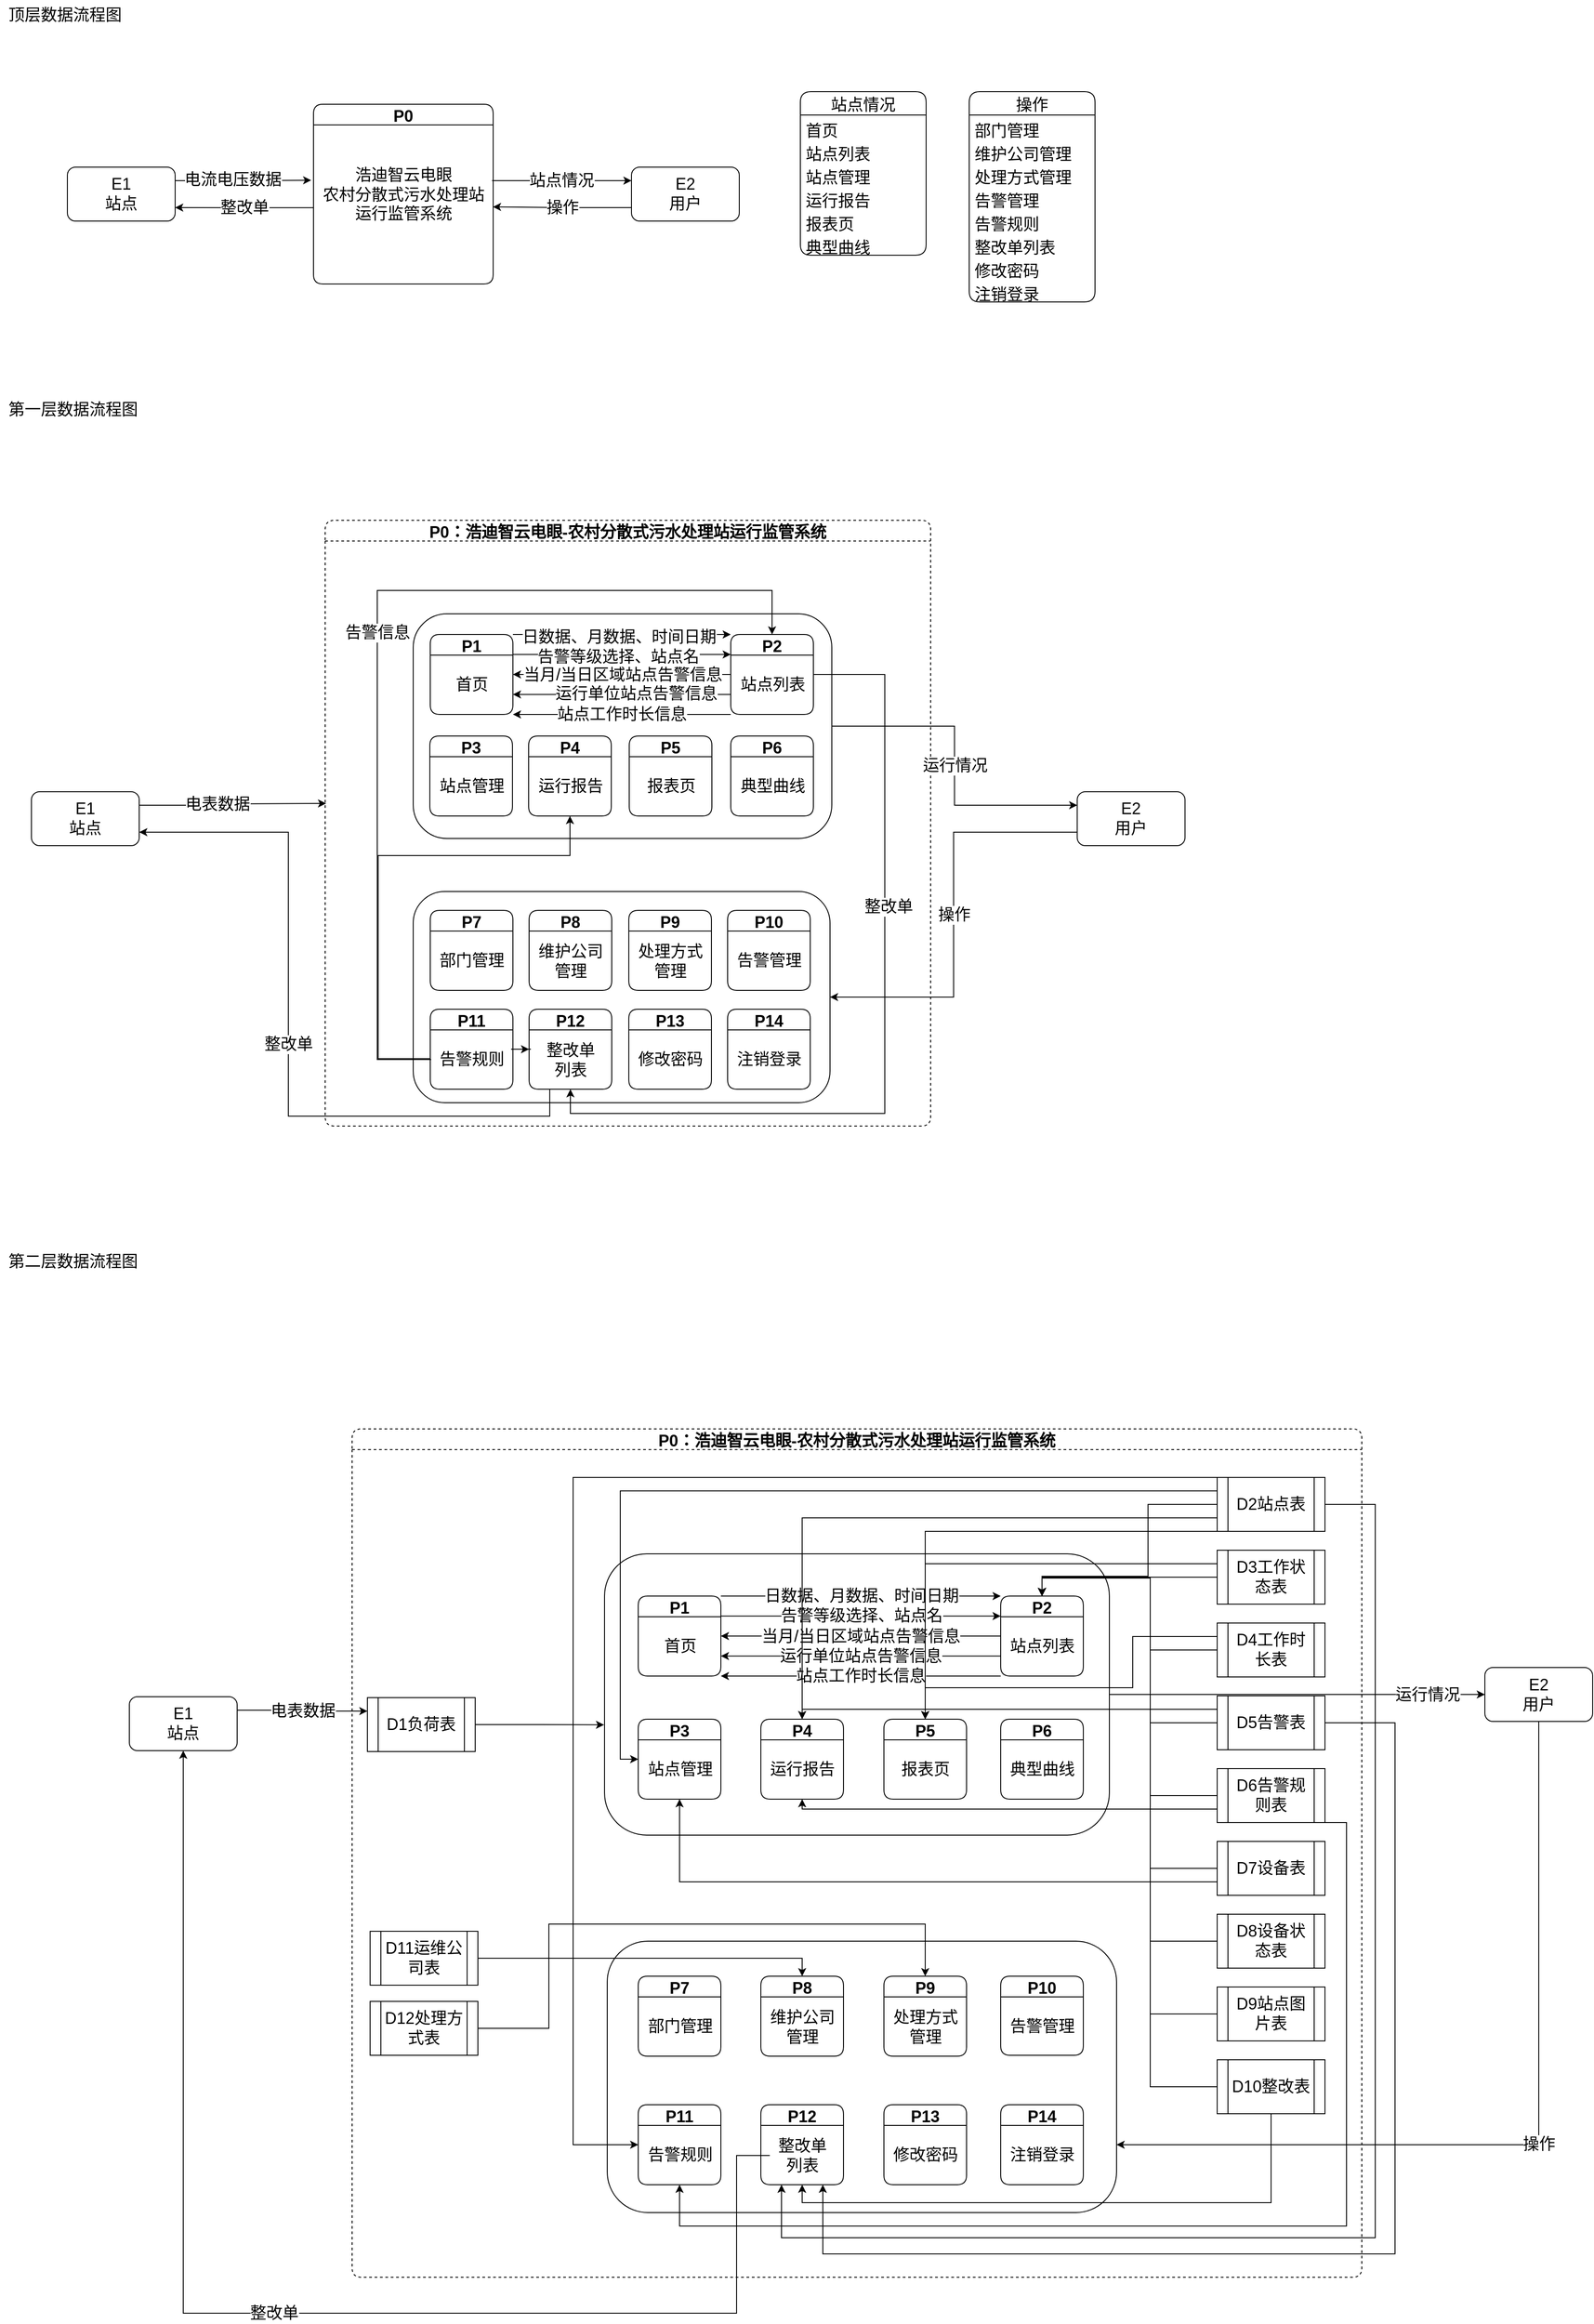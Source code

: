 <mxfile version="20.2.3" type="github">
  <diagram id="C5RBs43oDa-KdzZeNtuy" name="Page-1">
    <mxGraphModel dx="1483" dy="781" grid="0" gridSize="10" guides="1" tooltips="1" connect="1" arrows="1" fold="1" page="1" pageScale="1" pageWidth="2000" pageHeight="5000" math="0" shadow="0">
      <root>
        <mxCell id="WIyWlLk6GJQsqaUBKTNV-0" />
        <mxCell id="WIyWlLk6GJQsqaUBKTNV-1" parent="WIyWlLk6GJQsqaUBKTNV-0" />
        <mxCell id="upHRH9MZS9IvL0bXbEIO-0" value="&lt;font style=&quot;font-size: 18px;&quot;&gt;顶层数据流程图&lt;/font&gt;" style="text;html=1;align=center;verticalAlign=middle;resizable=0;points=[];autosize=1;strokeColor=none;fillColor=none;" parent="WIyWlLk6GJQsqaUBKTNV-1" vertex="1">
          <mxGeometry x="41" y="59" width="144" height="34" as="geometry" />
        </mxCell>
        <mxCell id="upHRH9MZS9IvL0bXbEIO-1" value="P0" style="swimlane;fontSize=18;rounded=1;sketch=0;shadow=0;glass=0;" parent="WIyWlLk6GJQsqaUBKTNV-1" vertex="1">
          <mxGeometry x="390" y="175" width="200" height="200" as="geometry" />
        </mxCell>
        <mxCell id="upHRH9MZS9IvL0bXbEIO-3" value="浩迪智云电眼&lt;br&gt;农村分散式污水处理站&lt;br&gt;运行监管系统" style="text;html=1;align=center;verticalAlign=middle;resizable=0;points=[];autosize=1;strokeColor=none;fillColor=none;fontSize=18;" parent="upHRH9MZS9IvL0bXbEIO-1" vertex="1">
          <mxGeometry x="1" y="62" width="198" height="77" as="geometry" />
        </mxCell>
        <mxCell id="upHRH9MZS9IvL0bXbEIO-11" style="edgeStyle=orthogonalEdgeStyle;rounded=0;orthogonalLoop=1;jettySize=auto;html=1;exitX=1;exitY=0.25;exitDx=0;exitDy=0;entryX=-0.018;entryY=0.293;entryDx=0;entryDy=0;entryPerimeter=0;fontSize=18;" parent="WIyWlLk6GJQsqaUBKTNV-1" source="upHRH9MZS9IvL0bXbEIO-4" target="upHRH9MZS9IvL0bXbEIO-3" edge="1">
          <mxGeometry relative="1" as="geometry" />
        </mxCell>
        <mxCell id="upHRH9MZS9IvL0bXbEIO-15" value="电流电压数据" style="edgeLabel;html=1;align=center;verticalAlign=middle;resizable=0;points=[];fontSize=18;" parent="upHRH9MZS9IvL0bXbEIO-11" vertex="1" connectable="0">
          <mxGeometry x="-0.179" y="1" relative="1" as="geometry">
            <mxPoint x="1" as="offset" />
          </mxGeometry>
        </mxCell>
        <mxCell id="upHRH9MZS9IvL0bXbEIO-4" value="E1&lt;br&gt;站点" style="rounded=1;whiteSpace=wrap;html=1;shadow=0;glass=0;sketch=0;fontSize=18;" parent="WIyWlLk6GJQsqaUBKTNV-1" vertex="1">
          <mxGeometry x="116" y="245" width="120" height="60" as="geometry" />
        </mxCell>
        <mxCell id="upHRH9MZS9IvL0bXbEIO-13" value="操作" style="edgeStyle=orthogonalEdgeStyle;rounded=0;orthogonalLoop=1;jettySize=auto;html=1;exitX=0;exitY=0.75;exitDx=0;exitDy=0;entryX=1.004;entryY=0.678;entryDx=0;entryDy=0;entryPerimeter=0;fontSize=18;" parent="WIyWlLk6GJQsqaUBKTNV-1" source="upHRH9MZS9IvL0bXbEIO-8" target="upHRH9MZS9IvL0bXbEIO-3" edge="1">
          <mxGeometry relative="1" as="geometry" />
        </mxCell>
        <mxCell id="upHRH9MZS9IvL0bXbEIO-8" value="E2&lt;br&gt;用户" style="rounded=1;whiteSpace=wrap;html=1;shadow=0;glass=0;sketch=0;fontSize=18;" parent="WIyWlLk6GJQsqaUBKTNV-1" vertex="1">
          <mxGeometry x="744" y="245" width="120" height="60" as="geometry" />
        </mxCell>
        <mxCell id="upHRH9MZS9IvL0bXbEIO-12" value="站点情况" style="edgeStyle=orthogonalEdgeStyle;rounded=0;orthogonalLoop=1;jettySize=auto;html=1;exitX=0.999;exitY=0.299;exitDx=0;exitDy=0;entryX=0;entryY=0.25;entryDx=0;entryDy=0;fontSize=18;exitPerimeter=0;" parent="WIyWlLk6GJQsqaUBKTNV-1" source="upHRH9MZS9IvL0bXbEIO-3" target="upHRH9MZS9IvL0bXbEIO-8" edge="1">
          <mxGeometry relative="1" as="geometry" />
        </mxCell>
        <mxCell id="upHRH9MZS9IvL0bXbEIO-14" value="整改单" style="edgeStyle=orthogonalEdgeStyle;rounded=0;orthogonalLoop=1;jettySize=auto;html=1;exitX=-0.004;exitY=0.69;exitDx=0;exitDy=0;entryX=1;entryY=0.75;entryDx=0;entryDy=0;fontSize=18;exitPerimeter=0;" parent="WIyWlLk6GJQsqaUBKTNV-1" source="upHRH9MZS9IvL0bXbEIO-3" target="upHRH9MZS9IvL0bXbEIO-4" edge="1">
          <mxGeometry relative="1" as="geometry" />
        </mxCell>
        <mxCell id="upHRH9MZS9IvL0bXbEIO-16" value="站点情况" style="swimlane;fontStyle=0;childLayout=stackLayout;horizontal=1;startSize=26;fillColor=none;horizontalStack=0;resizeParent=1;resizeParentMax=0;resizeLast=0;collapsible=1;marginBottom=0;rounded=1;shadow=0;glass=0;sketch=0;fontSize=18;" parent="WIyWlLk6GJQsqaUBKTNV-1" vertex="1">
          <mxGeometry x="932" y="161" width="140" height="182" as="geometry" />
        </mxCell>
        <mxCell id="upHRH9MZS9IvL0bXbEIO-17" value="首页" style="text;strokeColor=none;fillColor=none;align=left;verticalAlign=top;spacingLeft=4;spacingRight=4;overflow=hidden;rotatable=0;points=[[0,0.5],[1,0.5]];portConstraint=eastwest;rounded=1;shadow=0;glass=0;sketch=0;fontSize=18;" parent="upHRH9MZS9IvL0bXbEIO-16" vertex="1">
          <mxGeometry y="26" width="140" height="26" as="geometry" />
        </mxCell>
        <mxCell id="upHRH9MZS9IvL0bXbEIO-18" value="站点列表" style="text;strokeColor=none;fillColor=none;align=left;verticalAlign=top;spacingLeft=4;spacingRight=4;overflow=hidden;rotatable=0;points=[[0,0.5],[1,0.5]];portConstraint=eastwest;rounded=1;shadow=0;glass=0;sketch=0;fontSize=18;" parent="upHRH9MZS9IvL0bXbEIO-16" vertex="1">
          <mxGeometry y="52" width="140" height="26" as="geometry" />
        </mxCell>
        <mxCell id="upHRH9MZS9IvL0bXbEIO-19" value="站点管理" style="text;strokeColor=none;fillColor=none;align=left;verticalAlign=top;spacingLeft=4;spacingRight=4;overflow=hidden;rotatable=0;points=[[0,0.5],[1,0.5]];portConstraint=eastwest;rounded=1;shadow=0;glass=0;sketch=0;fontSize=18;" parent="upHRH9MZS9IvL0bXbEIO-16" vertex="1">
          <mxGeometry y="78" width="140" height="26" as="geometry" />
        </mxCell>
        <mxCell id="upHRH9MZS9IvL0bXbEIO-24" value="运行报告" style="text;strokeColor=none;fillColor=none;align=left;verticalAlign=top;spacingLeft=4;spacingRight=4;overflow=hidden;rotatable=0;points=[[0,0.5],[1,0.5]];portConstraint=eastwest;rounded=1;shadow=0;glass=0;sketch=0;fontSize=18;" parent="upHRH9MZS9IvL0bXbEIO-16" vertex="1">
          <mxGeometry y="104" width="140" height="26" as="geometry" />
        </mxCell>
        <mxCell id="upHRH9MZS9IvL0bXbEIO-25" value="报表页" style="text;strokeColor=none;fillColor=none;align=left;verticalAlign=top;spacingLeft=4;spacingRight=4;overflow=hidden;rotatable=0;points=[[0,0.5],[1,0.5]];portConstraint=eastwest;rounded=1;shadow=0;glass=0;sketch=0;fontSize=18;" parent="upHRH9MZS9IvL0bXbEIO-16" vertex="1">
          <mxGeometry y="130" width="140" height="26" as="geometry" />
        </mxCell>
        <mxCell id="upHRH9MZS9IvL0bXbEIO-26" value="典型曲线" style="text;strokeColor=none;fillColor=none;align=left;verticalAlign=top;spacingLeft=4;spacingRight=4;overflow=hidden;rotatable=0;points=[[0,0.5],[1,0.5]];portConstraint=eastwest;rounded=1;shadow=0;glass=0;sketch=0;fontSize=18;" parent="upHRH9MZS9IvL0bXbEIO-16" vertex="1">
          <mxGeometry y="156" width="140" height="26" as="geometry" />
        </mxCell>
        <mxCell id="upHRH9MZS9IvL0bXbEIO-20" value="操作" style="swimlane;fontStyle=0;childLayout=stackLayout;horizontal=1;startSize=26;fillColor=none;horizontalStack=0;resizeParent=1;resizeParentMax=0;resizeLast=0;collapsible=1;marginBottom=0;rounded=1;shadow=0;glass=0;sketch=0;fontSize=18;" parent="WIyWlLk6GJQsqaUBKTNV-1" vertex="1">
          <mxGeometry x="1120" y="161" width="140" height="234" as="geometry" />
        </mxCell>
        <mxCell id="upHRH9MZS9IvL0bXbEIO-21" value="部门管理" style="text;strokeColor=none;fillColor=none;align=left;verticalAlign=top;spacingLeft=4;spacingRight=4;overflow=hidden;rotatable=0;points=[[0,0.5],[1,0.5]];portConstraint=eastwest;rounded=1;shadow=0;glass=0;sketch=0;fontSize=18;" parent="upHRH9MZS9IvL0bXbEIO-20" vertex="1">
          <mxGeometry y="26" width="140" height="26" as="geometry" />
        </mxCell>
        <mxCell id="upHRH9MZS9IvL0bXbEIO-22" value="维护公司管理" style="text;strokeColor=none;fillColor=none;align=left;verticalAlign=top;spacingLeft=4;spacingRight=4;overflow=hidden;rotatable=0;points=[[0,0.5],[1,0.5]];portConstraint=eastwest;rounded=1;shadow=0;glass=0;sketch=0;fontSize=18;" parent="upHRH9MZS9IvL0bXbEIO-20" vertex="1">
          <mxGeometry y="52" width="140" height="26" as="geometry" />
        </mxCell>
        <mxCell id="upHRH9MZS9IvL0bXbEIO-27" value="处理方式管理" style="text;strokeColor=none;fillColor=none;align=left;verticalAlign=top;spacingLeft=4;spacingRight=4;overflow=hidden;rotatable=0;points=[[0,0.5],[1,0.5]];portConstraint=eastwest;rounded=1;shadow=0;glass=0;sketch=0;fontSize=18;" parent="upHRH9MZS9IvL0bXbEIO-20" vertex="1">
          <mxGeometry y="78" width="140" height="26" as="geometry" />
        </mxCell>
        <mxCell id="upHRH9MZS9IvL0bXbEIO-23" value="告警管理" style="text;strokeColor=none;fillColor=none;align=left;verticalAlign=top;spacingLeft=4;spacingRight=4;overflow=hidden;rotatable=0;points=[[0,0.5],[1,0.5]];portConstraint=eastwest;rounded=1;shadow=0;glass=0;sketch=0;fontSize=18;" parent="upHRH9MZS9IvL0bXbEIO-20" vertex="1">
          <mxGeometry y="104" width="140" height="26" as="geometry" />
        </mxCell>
        <mxCell id="upHRH9MZS9IvL0bXbEIO-28" value="告警规则" style="text;strokeColor=none;fillColor=none;align=left;verticalAlign=top;spacingLeft=4;spacingRight=4;overflow=hidden;rotatable=0;points=[[0,0.5],[1,0.5]];portConstraint=eastwest;rounded=1;shadow=0;glass=0;sketch=0;fontSize=18;" parent="upHRH9MZS9IvL0bXbEIO-20" vertex="1">
          <mxGeometry y="130" width="140" height="26" as="geometry" />
        </mxCell>
        <mxCell id="upHRH9MZS9IvL0bXbEIO-29" value="整改单列表" style="text;strokeColor=none;fillColor=none;align=left;verticalAlign=top;spacingLeft=4;spacingRight=4;overflow=hidden;rotatable=0;points=[[0,0.5],[1,0.5]];portConstraint=eastwest;rounded=1;shadow=0;glass=0;sketch=0;fontSize=18;" parent="upHRH9MZS9IvL0bXbEIO-20" vertex="1">
          <mxGeometry y="156" width="140" height="26" as="geometry" />
        </mxCell>
        <mxCell id="upHRH9MZS9IvL0bXbEIO-30" value="修改密码" style="text;strokeColor=none;fillColor=none;align=left;verticalAlign=top;spacingLeft=4;spacingRight=4;overflow=hidden;rotatable=0;points=[[0,0.5],[1,0.5]];portConstraint=eastwest;rounded=1;shadow=0;glass=0;sketch=0;fontSize=18;" parent="upHRH9MZS9IvL0bXbEIO-20" vertex="1">
          <mxGeometry y="182" width="140" height="26" as="geometry" />
        </mxCell>
        <mxCell id="upHRH9MZS9IvL0bXbEIO-31" value="注销登录" style="text;strokeColor=none;fillColor=none;align=left;verticalAlign=top;spacingLeft=4;spacingRight=4;overflow=hidden;rotatable=0;points=[[0,0.5],[1,0.5]];portConstraint=eastwest;rounded=1;shadow=0;glass=0;sketch=0;fontSize=18;" parent="upHRH9MZS9IvL0bXbEIO-20" vertex="1">
          <mxGeometry y="208" width="140" height="26" as="geometry" />
        </mxCell>
        <mxCell id="upHRH9MZS9IvL0bXbEIO-32" value="&lt;font style=&quot;font-size: 18px;&quot;&gt;第一层数据流程图&lt;/font&gt;" style="text;html=1;align=center;verticalAlign=middle;resizable=0;points=[];autosize=1;strokeColor=none;fillColor=none;" parent="WIyWlLk6GJQsqaUBKTNV-1" vertex="1">
          <mxGeometry x="41" y="498" width="162" height="34" as="geometry" />
        </mxCell>
        <mxCell id="upHRH9MZS9IvL0bXbEIO-33" value="P0：浩迪智云电眼-农村分散式污水处理站运行监管系统" style="swimlane;fontSize=18;rounded=1;sketch=0;shadow=0;glass=0;dashed=1;startSize=23;" parent="WIyWlLk6GJQsqaUBKTNV-1" vertex="1">
          <mxGeometry x="403" y="638" width="674" height="674" as="geometry" />
        </mxCell>
        <mxCell id="upHRH9MZS9IvL0bXbEIO-116" value="" style="rounded=1;whiteSpace=wrap;html=1;shadow=0;glass=0;sketch=0;fontSize=18;" parent="upHRH9MZS9IvL0bXbEIO-33" vertex="1">
          <mxGeometry x="98" y="104" width="466" height="250" as="geometry" />
        </mxCell>
        <mxCell id="upHRH9MZS9IvL0bXbEIO-104" value="" style="rounded=1;whiteSpace=wrap;html=1;shadow=0;glass=0;sketch=0;fontSize=18;" parent="upHRH9MZS9IvL0bXbEIO-33" vertex="1">
          <mxGeometry x="98" y="413" width="464" height="235" as="geometry" />
        </mxCell>
        <mxCell id="upHRH9MZS9IvL0bXbEIO-121" style="edgeStyle=orthogonalEdgeStyle;rounded=0;orthogonalLoop=1;jettySize=auto;html=1;entryX=0.5;entryY=1;entryDx=0;entryDy=0;fontSize=18;" parent="upHRH9MZS9IvL0bXbEIO-33" source="upHRH9MZS9IvL0bXbEIO-102" target="upHRH9MZS9IvL0bXbEIO-80" edge="1">
          <mxGeometry relative="1" as="geometry">
            <Array as="points">
              <mxPoint x="623" y="172" />
              <mxPoint x="623" y="660" />
              <mxPoint x="273" y="660" />
            </Array>
          </mxGeometry>
        </mxCell>
        <mxCell id="upHRH9MZS9IvL0bXbEIO-122" value="整改单" style="edgeLabel;html=1;align=center;verticalAlign=middle;resizable=0;points=[];fontSize=18;" parent="upHRH9MZS9IvL0bXbEIO-121" vertex="1" connectable="0">
          <mxGeometry x="-0.286" y="4" relative="1" as="geometry">
            <mxPoint as="offset" />
          </mxGeometry>
        </mxCell>
        <mxCell id="L91oc3IeEO6z8pBbCtUs-106" style="edgeStyle=orthogonalEdgeStyle;rounded=0;orthogonalLoop=1;jettySize=auto;html=1;exitX=0;exitY=0.5;exitDx=0;exitDy=0;entryX=1;entryY=0.5;entryDx=0;entryDy=0;fontSize=18;" edge="1" parent="upHRH9MZS9IvL0bXbEIO-33" source="upHRH9MZS9IvL0bXbEIO-102" target="upHRH9MZS9IvL0bXbEIO-92">
          <mxGeometry relative="1" as="geometry" />
        </mxCell>
        <mxCell id="L91oc3IeEO6z8pBbCtUs-111" value="当月/当日区域站点告警信息" style="edgeLabel;html=1;align=center;verticalAlign=middle;resizable=0;points=[];fontSize=18;" vertex="1" connectable="0" parent="L91oc3IeEO6z8pBbCtUs-106">
          <mxGeometry x="-0.271" y="4" relative="1" as="geometry">
            <mxPoint x="-32" y="-4" as="offset" />
          </mxGeometry>
        </mxCell>
        <mxCell id="L91oc3IeEO6z8pBbCtUs-107" style="edgeStyle=orthogonalEdgeStyle;rounded=0;orthogonalLoop=1;jettySize=auto;html=1;exitX=0;exitY=0.75;exitDx=0;exitDy=0;entryX=1;entryY=0.75;entryDx=0;entryDy=0;fontSize=18;" edge="1" parent="upHRH9MZS9IvL0bXbEIO-33" source="upHRH9MZS9IvL0bXbEIO-102" target="upHRH9MZS9IvL0bXbEIO-92">
          <mxGeometry relative="1" as="geometry" />
        </mxCell>
        <mxCell id="L91oc3IeEO6z8pBbCtUs-112" value="运行单位站点告警信息" style="edgeLabel;html=1;align=center;verticalAlign=middle;resizable=0;points=[];fontSize=18;" vertex="1" connectable="0" parent="L91oc3IeEO6z8pBbCtUs-107">
          <mxGeometry x="-0.13" y="-1" relative="1" as="geometry">
            <mxPoint as="offset" />
          </mxGeometry>
        </mxCell>
        <mxCell id="L91oc3IeEO6z8pBbCtUs-108" style="edgeStyle=orthogonalEdgeStyle;rounded=0;orthogonalLoop=1;jettySize=auto;html=1;exitX=0;exitY=1;exitDx=0;exitDy=0;entryX=1;entryY=1;entryDx=0;entryDy=0;fontSize=18;" edge="1" parent="upHRH9MZS9IvL0bXbEIO-33" source="upHRH9MZS9IvL0bXbEIO-102" target="upHRH9MZS9IvL0bXbEIO-92">
          <mxGeometry relative="1" as="geometry">
            <Array as="points">
              <mxPoint x="333" y="216" />
              <mxPoint x="333" y="216" />
            </Array>
          </mxGeometry>
        </mxCell>
        <mxCell id="L91oc3IeEO6z8pBbCtUs-113" value="站点工作时长信息" style="edgeLabel;html=1;align=center;verticalAlign=middle;resizable=0;points=[];fontSize=18;" vertex="1" connectable="0" parent="L91oc3IeEO6z8pBbCtUs-108">
          <mxGeometry x="0.165" y="1" relative="1" as="geometry">
            <mxPoint x="20" y="-1" as="offset" />
          </mxGeometry>
        </mxCell>
        <mxCell id="upHRH9MZS9IvL0bXbEIO-102" value="P2" style="swimlane;rounded=1;shadow=0;glass=0;sketch=0;fontSize=18;startSize=23;" parent="upHRH9MZS9IvL0bXbEIO-33" vertex="1">
          <mxGeometry x="451.5" y="127" width="92" height="89" as="geometry" />
        </mxCell>
        <mxCell id="upHRH9MZS9IvL0bXbEIO-103" value="站点列表" style="text;html=1;align=center;verticalAlign=middle;resizable=0;points=[];autosize=1;strokeColor=none;fillColor=none;fontSize=18;" parent="upHRH9MZS9IvL0bXbEIO-102" vertex="1">
          <mxGeometry x="1" y="39" width="90" height="34" as="geometry" />
        </mxCell>
        <mxCell id="upHRH9MZS9IvL0bXbEIO-100" value="P3" style="swimlane;rounded=1;shadow=0;glass=0;sketch=0;fontSize=18;startSize=23;" parent="upHRH9MZS9IvL0bXbEIO-33" vertex="1">
          <mxGeometry x="116.5" y="240" width="92" height="89" as="geometry" />
        </mxCell>
        <mxCell id="upHRH9MZS9IvL0bXbEIO-101" value="站点管理" style="text;html=1;align=center;verticalAlign=middle;resizable=0;points=[];autosize=1;strokeColor=none;fillColor=none;fontSize=18;" parent="upHRH9MZS9IvL0bXbEIO-100" vertex="1">
          <mxGeometry x="1" y="39" width="90" height="34" as="geometry" />
        </mxCell>
        <mxCell id="upHRH9MZS9IvL0bXbEIO-98" value="P4" style="swimlane;rounded=1;shadow=0;glass=0;sketch=0;fontSize=18;startSize=23;" parent="upHRH9MZS9IvL0bXbEIO-33" vertex="1">
          <mxGeometry x="226.5" y="240" width="92" height="89" as="geometry" />
        </mxCell>
        <mxCell id="upHRH9MZS9IvL0bXbEIO-99" value="运行报告" style="text;html=1;align=center;verticalAlign=middle;resizable=0;points=[];autosize=1;strokeColor=none;fillColor=none;fontSize=18;" parent="upHRH9MZS9IvL0bXbEIO-98" vertex="1">
          <mxGeometry x="1" y="39" width="90" height="34" as="geometry" />
        </mxCell>
        <mxCell id="upHRH9MZS9IvL0bXbEIO-94" value="P6" style="swimlane;rounded=1;shadow=0;glass=0;sketch=0;fontSize=18;" parent="upHRH9MZS9IvL0bXbEIO-33" vertex="1">
          <mxGeometry x="451.5" y="240" width="92" height="89" as="geometry" />
        </mxCell>
        <mxCell id="upHRH9MZS9IvL0bXbEIO-95" value="典型曲线" style="text;html=1;align=center;verticalAlign=middle;resizable=0;points=[];autosize=1;strokeColor=none;fillColor=none;fontSize=18;" parent="upHRH9MZS9IvL0bXbEIO-94" vertex="1">
          <mxGeometry x="1" y="39" width="90" height="34" as="geometry" />
        </mxCell>
        <mxCell id="L91oc3IeEO6z8pBbCtUs-104" style="edgeStyle=orthogonalEdgeStyle;rounded=0;orthogonalLoop=1;jettySize=auto;html=1;exitX=1;exitY=0;exitDx=0;exitDy=0;entryX=0;entryY=0;entryDx=0;entryDy=0;fontSize=18;" edge="1" parent="upHRH9MZS9IvL0bXbEIO-33" source="upHRH9MZS9IvL0bXbEIO-92" target="upHRH9MZS9IvL0bXbEIO-102">
          <mxGeometry relative="1" as="geometry">
            <Array as="points">
              <mxPoint x="327" y="127" />
              <mxPoint x="327" y="127" />
            </Array>
          </mxGeometry>
        </mxCell>
        <mxCell id="L91oc3IeEO6z8pBbCtUs-109" value="日数据、月数据、时间日期" style="edgeLabel;html=1;align=center;verticalAlign=middle;resizable=0;points=[];fontSize=18;" vertex="1" connectable="0" parent="L91oc3IeEO6z8pBbCtUs-104">
          <mxGeometry x="0.118" y="-3" relative="1" as="geometry">
            <mxPoint x="-18" as="offset" />
          </mxGeometry>
        </mxCell>
        <mxCell id="L91oc3IeEO6z8pBbCtUs-105" style="edgeStyle=orthogonalEdgeStyle;rounded=0;orthogonalLoop=1;jettySize=auto;html=1;exitX=1;exitY=0.25;exitDx=0;exitDy=0;entryX=0;entryY=0.25;entryDx=0;entryDy=0;fontSize=18;" edge="1" parent="upHRH9MZS9IvL0bXbEIO-33" source="upHRH9MZS9IvL0bXbEIO-92" target="upHRH9MZS9IvL0bXbEIO-102">
          <mxGeometry relative="1" as="geometry" />
        </mxCell>
        <mxCell id="L91oc3IeEO6z8pBbCtUs-110" value="告警等级选择、站点名" style="edgeLabel;html=1;align=center;verticalAlign=middle;resizable=0;points=[];fontSize=18;" vertex="1" connectable="0" parent="L91oc3IeEO6z8pBbCtUs-105">
          <mxGeometry x="-0.318" y="-2" relative="1" as="geometry">
            <mxPoint x="34" as="offset" />
          </mxGeometry>
        </mxCell>
        <mxCell id="upHRH9MZS9IvL0bXbEIO-92" value="P1" style="swimlane;rounded=1;shadow=0;glass=0;sketch=0;fontSize=18;" parent="upHRH9MZS9IvL0bXbEIO-33" vertex="1">
          <mxGeometry x="117" y="127" width="92" height="89" as="geometry" />
        </mxCell>
        <mxCell id="upHRH9MZS9IvL0bXbEIO-93" value="首页" style="text;html=1;align=center;verticalAlign=middle;resizable=0;points=[];autosize=1;strokeColor=none;fillColor=none;fontSize=18;" parent="upHRH9MZS9IvL0bXbEIO-92" vertex="1">
          <mxGeometry x="19" y="39" width="54" height="34" as="geometry" />
        </mxCell>
        <mxCell id="upHRH9MZS9IvL0bXbEIO-90" value="P7" style="swimlane;rounded=1;shadow=0;glass=0;sketch=0;fontSize=18;" parent="upHRH9MZS9IvL0bXbEIO-33" vertex="1">
          <mxGeometry x="117" y="434" width="92" height="89" as="geometry" />
        </mxCell>
        <mxCell id="upHRH9MZS9IvL0bXbEIO-91" value="部门管理" style="text;html=1;align=center;verticalAlign=middle;resizable=0;points=[];autosize=1;strokeColor=none;fillColor=none;fontSize=18;" parent="upHRH9MZS9IvL0bXbEIO-90" vertex="1">
          <mxGeometry x="1" y="39" width="90" height="34" as="geometry" />
        </mxCell>
        <mxCell id="upHRH9MZS9IvL0bXbEIO-88" value="P8" style="swimlane;rounded=1;shadow=0;glass=0;sketch=0;fontSize=18;startSize=23;" parent="upHRH9MZS9IvL0bXbEIO-33" vertex="1">
          <mxGeometry x="227" y="434" width="92" height="89" as="geometry" />
        </mxCell>
        <mxCell id="upHRH9MZS9IvL0bXbEIO-89" value="维护公司&lt;br&gt;管理" style="text;html=1;align=center;verticalAlign=middle;resizable=0;points=[];autosize=1;strokeColor=none;fillColor=none;fontSize=18;" parent="upHRH9MZS9IvL0bXbEIO-88" vertex="1">
          <mxGeometry x="1" y="29" width="90" height="55" as="geometry" />
        </mxCell>
        <mxCell id="upHRH9MZS9IvL0bXbEIO-86" value="P9" style="swimlane;rounded=1;shadow=0;glass=0;sketch=0;fontSize=18;startSize=23;" parent="upHRH9MZS9IvL0bXbEIO-33" vertex="1">
          <mxGeometry x="338" y="434" width="92" height="89" as="geometry" />
        </mxCell>
        <mxCell id="upHRH9MZS9IvL0bXbEIO-87" value="处理方式&lt;br&gt;管理" style="text;html=1;align=center;verticalAlign=middle;resizable=0;points=[];autosize=1;strokeColor=none;fillColor=none;fontSize=18;" parent="upHRH9MZS9IvL0bXbEIO-86" vertex="1">
          <mxGeometry x="1" y="29" width="90" height="55" as="geometry" />
        </mxCell>
        <mxCell id="upHRH9MZS9IvL0bXbEIO-84" value="P10" style="swimlane;rounded=1;shadow=0;glass=0;sketch=0;fontSize=18;" parent="upHRH9MZS9IvL0bXbEIO-33" vertex="1">
          <mxGeometry x="448" y="434" width="92" height="89" as="geometry" />
        </mxCell>
        <mxCell id="upHRH9MZS9IvL0bXbEIO-85" value="告警管理" style="text;html=1;align=center;verticalAlign=middle;resizable=0;points=[];autosize=1;strokeColor=none;fillColor=none;fontSize=18;" parent="upHRH9MZS9IvL0bXbEIO-84" vertex="1">
          <mxGeometry x="1" y="39" width="90" height="34" as="geometry" />
        </mxCell>
        <mxCell id="L91oc3IeEO6z8pBbCtUs-1" style="edgeStyle=orthogonalEdgeStyle;rounded=0;orthogonalLoop=1;jettySize=auto;html=1;entryX=0.5;entryY=1;entryDx=0;entryDy=0;fontSize=18;" edge="1" parent="upHRH9MZS9IvL0bXbEIO-33" source="upHRH9MZS9IvL0bXbEIO-82" target="upHRH9MZS9IvL0bXbEIO-98">
          <mxGeometry relative="1" as="geometry">
            <Array as="points">
              <mxPoint x="59" y="599" />
              <mxPoint x="59" y="373" />
              <mxPoint x="273" y="373" />
            </Array>
          </mxGeometry>
        </mxCell>
        <mxCell id="L91oc3IeEO6z8pBbCtUs-5" style="edgeStyle=orthogonalEdgeStyle;rounded=0;orthogonalLoop=1;jettySize=auto;html=1;entryX=0;entryY=0.5;entryDx=0;entryDy=0;fontSize=18;" edge="1" parent="upHRH9MZS9IvL0bXbEIO-33" source="upHRH9MZS9IvL0bXbEIO-82" target="upHRH9MZS9IvL0bXbEIO-80">
          <mxGeometry relative="1" as="geometry" />
        </mxCell>
        <mxCell id="upHRH9MZS9IvL0bXbEIO-82" value="P11" style="swimlane;rounded=1;shadow=0;glass=0;sketch=0;fontSize=18;" parent="upHRH9MZS9IvL0bXbEIO-33" vertex="1">
          <mxGeometry x="117" y="544" width="92" height="89" as="geometry" />
        </mxCell>
        <mxCell id="upHRH9MZS9IvL0bXbEIO-83" value="告警规则" style="text;html=1;align=center;verticalAlign=middle;resizable=0;points=[];autosize=1;strokeColor=none;fillColor=none;fontSize=18;" parent="upHRH9MZS9IvL0bXbEIO-82" vertex="1">
          <mxGeometry x="1" y="39" width="90" height="34" as="geometry" />
        </mxCell>
        <mxCell id="upHRH9MZS9IvL0bXbEIO-80" value="P12" style="swimlane;rounded=1;shadow=0;glass=0;sketch=0;fontSize=18;" parent="upHRH9MZS9IvL0bXbEIO-33" vertex="1">
          <mxGeometry x="227" y="544" width="92" height="89" as="geometry" />
        </mxCell>
        <mxCell id="upHRH9MZS9IvL0bXbEIO-81" value="整改单&lt;br&gt;列表" style="text;html=1;align=center;verticalAlign=middle;resizable=0;points=[];autosize=1;strokeColor=none;fillColor=none;fontSize=18;" parent="upHRH9MZS9IvL0bXbEIO-80" vertex="1">
          <mxGeometry x="10" y="29" width="72" height="55" as="geometry" />
        </mxCell>
        <mxCell id="upHRH9MZS9IvL0bXbEIO-76" value="P14" style="swimlane;rounded=1;shadow=0;glass=0;sketch=0;fontSize=18;startSize=23;" parent="upHRH9MZS9IvL0bXbEIO-33" vertex="1">
          <mxGeometry x="448" y="544" width="92" height="89" as="geometry" />
        </mxCell>
        <mxCell id="upHRH9MZS9IvL0bXbEIO-77" value="注销登录" style="text;html=1;align=center;verticalAlign=middle;resizable=0;points=[];autosize=1;strokeColor=none;fillColor=none;fontSize=18;" parent="upHRH9MZS9IvL0bXbEIO-76" vertex="1">
          <mxGeometry x="1" y="39" width="90" height="34" as="geometry" />
        </mxCell>
        <mxCell id="upHRH9MZS9IvL0bXbEIO-78" value="P13" style="swimlane;rounded=1;shadow=0;glass=0;sketch=0;fontSize=18;" parent="upHRH9MZS9IvL0bXbEIO-33" vertex="1">
          <mxGeometry x="338" y="544" width="92" height="89" as="geometry" />
        </mxCell>
        <mxCell id="upHRH9MZS9IvL0bXbEIO-79" value="修改密码" style="text;html=1;align=center;verticalAlign=middle;resizable=0;points=[];autosize=1;strokeColor=none;fillColor=none;fontSize=18;" parent="upHRH9MZS9IvL0bXbEIO-78" vertex="1">
          <mxGeometry x="1" y="39" width="90" height="34" as="geometry" />
        </mxCell>
        <mxCell id="upHRH9MZS9IvL0bXbEIO-96" value="P5" style="swimlane;rounded=1;shadow=0;glass=0;sketch=0;fontSize=18;startSize=23;" parent="upHRH9MZS9IvL0bXbEIO-33" vertex="1">
          <mxGeometry x="338.5" y="240" width="92" height="89" as="geometry" />
        </mxCell>
        <mxCell id="upHRH9MZS9IvL0bXbEIO-97" value="报表页" style="text;html=1;align=center;verticalAlign=middle;resizable=0;points=[];autosize=1;strokeColor=none;fillColor=none;fontSize=18;" parent="upHRH9MZS9IvL0bXbEIO-96" vertex="1">
          <mxGeometry x="10" y="39" width="72" height="34" as="geometry" />
        </mxCell>
        <mxCell id="L91oc3IeEO6z8pBbCtUs-0" value="&lt;font style=&quot;font-size: 18px;&quot;&gt;告警信息&lt;/font&gt;" style="edgeStyle=orthogonalEdgeStyle;rounded=0;orthogonalLoop=1;jettySize=auto;html=1;entryX=0.5;entryY=0;entryDx=0;entryDy=0;" edge="1" parent="upHRH9MZS9IvL0bXbEIO-33" source="upHRH9MZS9IvL0bXbEIO-83" target="upHRH9MZS9IvL0bXbEIO-102">
          <mxGeometry relative="1" as="geometry">
            <Array as="points">
              <mxPoint x="58" y="600" />
              <mxPoint x="58" y="78" />
              <mxPoint x="498" y="78" />
            </Array>
          </mxGeometry>
        </mxCell>
        <mxCell id="upHRH9MZS9IvL0bXbEIO-35" style="edgeStyle=orthogonalEdgeStyle;rounded=0;orthogonalLoop=1;jettySize=auto;html=1;exitX=1;exitY=0.25;exitDx=0;exitDy=0;fontSize=18;" parent="WIyWlLk6GJQsqaUBKTNV-1" source="upHRH9MZS9IvL0bXbEIO-37" edge="1">
          <mxGeometry relative="1" as="geometry">
            <mxPoint x="404" y="953" as="targetPoint" />
          </mxGeometry>
        </mxCell>
        <mxCell id="upHRH9MZS9IvL0bXbEIO-36" value="电表数据" style="edgeLabel;html=1;align=center;verticalAlign=middle;resizable=0;points=[];fontSize=18;" parent="upHRH9MZS9IvL0bXbEIO-35" vertex="1" connectable="0">
          <mxGeometry x="-0.179" y="1" relative="1" as="geometry">
            <mxPoint x="1" as="offset" />
          </mxGeometry>
        </mxCell>
        <mxCell id="upHRH9MZS9IvL0bXbEIO-37" value="E1&lt;br&gt;站点" style="rounded=1;whiteSpace=wrap;html=1;shadow=0;glass=0;sketch=0;fontSize=18;" parent="WIyWlLk6GJQsqaUBKTNV-1" vertex="1">
          <mxGeometry x="76" y="940" width="120" height="60" as="geometry" />
        </mxCell>
        <mxCell id="upHRH9MZS9IvL0bXbEIO-38" value="操作" style="edgeStyle=orthogonalEdgeStyle;rounded=0;orthogonalLoop=1;jettySize=auto;html=1;exitX=0;exitY=0.75;exitDx=0;exitDy=0;entryX=1;entryY=0.5;entryDx=0;entryDy=0;fontSize=18;" parent="WIyWlLk6GJQsqaUBKTNV-1" source="upHRH9MZS9IvL0bXbEIO-39" target="upHRH9MZS9IvL0bXbEIO-104" edge="1">
          <mxGeometry relative="1" as="geometry">
            <mxPoint x="1085.992" y="984.206" as="targetPoint" />
          </mxGeometry>
        </mxCell>
        <mxCell id="upHRH9MZS9IvL0bXbEIO-39" value="E2&lt;br&gt;用户" style="rounded=1;whiteSpace=wrap;html=1;shadow=0;glass=0;sketch=0;fontSize=18;" parent="WIyWlLk6GJQsqaUBKTNV-1" vertex="1">
          <mxGeometry x="1240.2" y="940" width="120" height="60" as="geometry" />
        </mxCell>
        <mxCell id="upHRH9MZS9IvL0bXbEIO-41" value="整改单" style="edgeStyle=orthogonalEdgeStyle;rounded=0;orthogonalLoop=1;jettySize=auto;html=1;entryX=1;entryY=0.75;entryDx=0;entryDy=0;fontSize=18;exitX=0.25;exitY=1;exitDx=0;exitDy=0;" parent="WIyWlLk6GJQsqaUBKTNV-1" source="upHRH9MZS9IvL0bXbEIO-80" target="upHRH9MZS9IvL0bXbEIO-37" edge="1">
          <mxGeometry relative="1" as="geometry">
            <mxPoint x="400" y="985" as="sourcePoint" />
            <Array as="points">
              <mxPoint x="653" y="1301" />
              <mxPoint x="362" y="1301" />
              <mxPoint x="362" y="985" />
            </Array>
          </mxGeometry>
        </mxCell>
        <mxCell id="upHRH9MZS9IvL0bXbEIO-117" value="运行情况" style="edgeStyle=orthogonalEdgeStyle;rounded=0;orthogonalLoop=1;jettySize=auto;html=1;entryX=0;entryY=0.25;entryDx=0;entryDy=0;fontSize=18;" parent="WIyWlLk6GJQsqaUBKTNV-1" source="upHRH9MZS9IvL0bXbEIO-116" target="upHRH9MZS9IvL0bXbEIO-39" edge="1">
          <mxGeometry relative="1" as="geometry" />
        </mxCell>
        <mxCell id="L91oc3IeEO6z8pBbCtUs-6" value="&lt;font style=&quot;font-size: 18px;&quot;&gt;第二层数据流程图&lt;/font&gt;" style="text;html=1;align=center;verticalAlign=middle;resizable=0;points=[];autosize=1;strokeColor=none;fillColor=none;" vertex="1" parent="WIyWlLk6GJQsqaUBKTNV-1">
          <mxGeometry x="41" y="1446" width="162" height="34" as="geometry" />
        </mxCell>
        <mxCell id="L91oc3IeEO6z8pBbCtUs-7" value="P0：浩迪智云电眼-农村分散式污水处理站运行监管系统" style="swimlane;fontSize=18;rounded=1;sketch=0;shadow=0;glass=0;dashed=1;startSize=23;" vertex="1" parent="WIyWlLk6GJQsqaUBKTNV-1">
          <mxGeometry x="433" y="1649" width="1124" height="944" as="geometry" />
        </mxCell>
        <mxCell id="L91oc3IeEO6z8pBbCtUs-8" value="" style="rounded=1;whiteSpace=wrap;html=1;shadow=0;glass=0;sketch=0;fontSize=18;" vertex="1" parent="L91oc3IeEO6z8pBbCtUs-7">
          <mxGeometry x="281" y="139" width="562" height="313" as="geometry" />
        </mxCell>
        <mxCell id="L91oc3IeEO6z8pBbCtUs-9" value="" style="rounded=1;whiteSpace=wrap;html=1;shadow=0;glass=0;sketch=0;fontSize=18;" vertex="1" parent="L91oc3IeEO6z8pBbCtUs-7">
          <mxGeometry x="284" y="570" width="567" height="302" as="geometry" />
        </mxCell>
        <mxCell id="L91oc3IeEO6z8pBbCtUs-100" value="当月/当日区域站点告警信息" style="edgeStyle=orthogonalEdgeStyle;rounded=0;orthogonalLoop=1;jettySize=auto;html=1;exitX=0;exitY=0.5;exitDx=0;exitDy=0;entryX=1;entryY=0.5;entryDx=0;entryDy=0;fontSize=18;" edge="1" parent="L91oc3IeEO6z8pBbCtUs-7" source="L91oc3IeEO6z8pBbCtUs-14" target="L91oc3IeEO6z8pBbCtUs-25">
          <mxGeometry relative="1" as="geometry" />
        </mxCell>
        <mxCell id="L91oc3IeEO6z8pBbCtUs-101" value="运行单位站点告警信息" style="edgeStyle=orthogonalEdgeStyle;rounded=0;orthogonalLoop=1;jettySize=auto;html=1;exitX=0;exitY=0.75;exitDx=0;exitDy=0;entryX=1;entryY=0.75;entryDx=0;entryDy=0;fontSize=18;" edge="1" parent="L91oc3IeEO6z8pBbCtUs-7" source="L91oc3IeEO6z8pBbCtUs-14" target="L91oc3IeEO6z8pBbCtUs-25">
          <mxGeometry relative="1" as="geometry" />
        </mxCell>
        <mxCell id="L91oc3IeEO6z8pBbCtUs-102" value="站点工作时长信息" style="edgeStyle=orthogonalEdgeStyle;rounded=0;orthogonalLoop=1;jettySize=auto;html=1;exitX=0;exitY=1;exitDx=0;exitDy=0;entryX=1;entryY=1;entryDx=0;entryDy=0;fontSize=18;" edge="1" parent="L91oc3IeEO6z8pBbCtUs-7" source="L91oc3IeEO6z8pBbCtUs-14" target="L91oc3IeEO6z8pBbCtUs-25">
          <mxGeometry relative="1" as="geometry">
            <Array as="points">
              <mxPoint x="559" y="275" />
              <mxPoint x="559" y="275" />
            </Array>
          </mxGeometry>
        </mxCell>
        <mxCell id="L91oc3IeEO6z8pBbCtUs-14" value="P2" style="swimlane;rounded=1;shadow=0;glass=0;sketch=0;fontSize=18;startSize=23;" vertex="1" parent="L91oc3IeEO6z8pBbCtUs-7">
          <mxGeometry x="722" y="186" width="92" height="89" as="geometry" />
        </mxCell>
        <mxCell id="L91oc3IeEO6z8pBbCtUs-15" value="站点列表" style="text;html=1;align=center;verticalAlign=middle;resizable=0;points=[];autosize=1;strokeColor=none;fillColor=none;fontSize=18;" vertex="1" parent="L91oc3IeEO6z8pBbCtUs-14">
          <mxGeometry x="1" y="39" width="90" height="34" as="geometry" />
        </mxCell>
        <mxCell id="L91oc3IeEO6z8pBbCtUs-16" value="P3" style="swimlane;rounded=1;shadow=0;glass=0;sketch=0;fontSize=18;startSize=23;" vertex="1" parent="L91oc3IeEO6z8pBbCtUs-7">
          <mxGeometry x="318.5" y="323" width="92" height="89" as="geometry" />
        </mxCell>
        <mxCell id="L91oc3IeEO6z8pBbCtUs-17" value="站点管理" style="text;html=1;align=center;verticalAlign=middle;resizable=0;points=[];autosize=1;strokeColor=none;fillColor=none;fontSize=18;" vertex="1" parent="L91oc3IeEO6z8pBbCtUs-16">
          <mxGeometry x="1" y="39" width="90" height="34" as="geometry" />
        </mxCell>
        <mxCell id="L91oc3IeEO6z8pBbCtUs-18" value="P4" style="swimlane;rounded=1;shadow=0;glass=0;sketch=0;fontSize=18;startSize=23;" vertex="1" parent="L91oc3IeEO6z8pBbCtUs-7">
          <mxGeometry x="455" y="323" width="92" height="89" as="geometry" />
        </mxCell>
        <mxCell id="L91oc3IeEO6z8pBbCtUs-19" value="运行报告" style="text;html=1;align=center;verticalAlign=middle;resizable=0;points=[];autosize=1;strokeColor=none;fillColor=none;fontSize=18;" vertex="1" parent="L91oc3IeEO6z8pBbCtUs-18">
          <mxGeometry x="1" y="39" width="90" height="34" as="geometry" />
        </mxCell>
        <mxCell id="L91oc3IeEO6z8pBbCtUs-20" value="P6" style="swimlane;rounded=1;shadow=0;glass=0;sketch=0;fontSize=18;" vertex="1" parent="L91oc3IeEO6z8pBbCtUs-7">
          <mxGeometry x="722" y="323" width="92" height="89" as="geometry" />
        </mxCell>
        <mxCell id="L91oc3IeEO6z8pBbCtUs-21" value="典型曲线" style="text;html=1;align=center;verticalAlign=middle;resizable=0;points=[];autosize=1;strokeColor=none;fillColor=none;fontSize=18;" vertex="1" parent="L91oc3IeEO6z8pBbCtUs-20">
          <mxGeometry x="1" y="39" width="90" height="34" as="geometry" />
        </mxCell>
        <mxCell id="L91oc3IeEO6z8pBbCtUs-98" value="日数据、月数据、时间日期" style="edgeStyle=orthogonalEdgeStyle;rounded=0;orthogonalLoop=1;jettySize=auto;html=1;exitX=1;exitY=0;exitDx=0;exitDy=0;entryX=0;entryY=0;entryDx=0;entryDy=0;fontSize=18;" edge="1" parent="L91oc3IeEO6z8pBbCtUs-7" source="L91oc3IeEO6z8pBbCtUs-25" target="L91oc3IeEO6z8pBbCtUs-14">
          <mxGeometry relative="1" as="geometry">
            <Array as="points">
              <mxPoint x="567" y="186" />
              <mxPoint x="567" y="186" />
            </Array>
          </mxGeometry>
        </mxCell>
        <mxCell id="L91oc3IeEO6z8pBbCtUs-99" value="告警等级选择、站点名" style="edgeStyle=orthogonalEdgeStyle;rounded=0;orthogonalLoop=1;jettySize=auto;html=1;exitX=1;exitY=0.25;exitDx=0;exitDy=0;entryX=0;entryY=0.25;entryDx=0;entryDy=0;fontSize=18;" edge="1" parent="L91oc3IeEO6z8pBbCtUs-7" source="L91oc3IeEO6z8pBbCtUs-25" target="L91oc3IeEO6z8pBbCtUs-14">
          <mxGeometry relative="1" as="geometry" />
        </mxCell>
        <mxCell id="L91oc3IeEO6z8pBbCtUs-25" value="P1" style="swimlane;rounded=1;shadow=0;glass=0;sketch=0;fontSize=18;" vertex="1" parent="L91oc3IeEO6z8pBbCtUs-7">
          <mxGeometry x="318.5" y="186" width="92" height="89" as="geometry" />
        </mxCell>
        <mxCell id="L91oc3IeEO6z8pBbCtUs-26" value="首页" style="text;html=1;align=center;verticalAlign=middle;resizable=0;points=[];autosize=1;strokeColor=none;fillColor=none;fontSize=18;" vertex="1" parent="L91oc3IeEO6z8pBbCtUs-25">
          <mxGeometry x="19" y="39" width="54" height="34" as="geometry" />
        </mxCell>
        <mxCell id="L91oc3IeEO6z8pBbCtUs-27" value="P7" style="swimlane;rounded=1;shadow=0;glass=0;sketch=0;fontSize=18;" vertex="1" parent="L91oc3IeEO6z8pBbCtUs-7">
          <mxGeometry x="318.5" y="609" width="92" height="89" as="geometry" />
        </mxCell>
        <mxCell id="L91oc3IeEO6z8pBbCtUs-28" value="部门管理" style="text;html=1;align=center;verticalAlign=middle;resizable=0;points=[];autosize=1;strokeColor=none;fillColor=none;fontSize=18;" vertex="1" parent="L91oc3IeEO6z8pBbCtUs-27">
          <mxGeometry x="1" y="39" width="90" height="34" as="geometry" />
        </mxCell>
        <mxCell id="L91oc3IeEO6z8pBbCtUs-29" value="P8" style="swimlane;rounded=1;shadow=0;glass=0;sketch=0;fontSize=18;startSize=23;" vertex="1" parent="L91oc3IeEO6z8pBbCtUs-7">
          <mxGeometry x="455" y="609" width="92" height="89" as="geometry" />
        </mxCell>
        <mxCell id="L91oc3IeEO6z8pBbCtUs-30" value="维护公司&lt;br&gt;管理" style="text;html=1;align=center;verticalAlign=middle;resizable=0;points=[];autosize=1;strokeColor=none;fillColor=none;fontSize=18;" vertex="1" parent="L91oc3IeEO6z8pBbCtUs-29">
          <mxGeometry x="1" y="29" width="90" height="55" as="geometry" />
        </mxCell>
        <mxCell id="L91oc3IeEO6z8pBbCtUs-33" value="P10" style="swimlane;rounded=1;shadow=0;glass=0;sketch=0;fontSize=18;" vertex="1" parent="L91oc3IeEO6z8pBbCtUs-7">
          <mxGeometry x="722" y="609" width="92" height="88" as="geometry" />
        </mxCell>
        <mxCell id="L91oc3IeEO6z8pBbCtUs-34" value="告警管理" style="text;html=1;align=center;verticalAlign=middle;resizable=0;points=[];autosize=1;strokeColor=none;fillColor=none;fontSize=18;" vertex="1" parent="L91oc3IeEO6z8pBbCtUs-33">
          <mxGeometry x="1" y="39" width="90" height="34" as="geometry" />
        </mxCell>
        <mxCell id="L91oc3IeEO6z8pBbCtUs-37" value="P11" style="swimlane;rounded=1;shadow=0;glass=0;sketch=0;fontSize=18;" vertex="1" parent="L91oc3IeEO6z8pBbCtUs-7">
          <mxGeometry x="318.5" y="752" width="92" height="89" as="geometry" />
        </mxCell>
        <mxCell id="L91oc3IeEO6z8pBbCtUs-38" value="告警规则" style="text;html=1;align=center;verticalAlign=middle;resizable=0;points=[];autosize=1;strokeColor=none;fillColor=none;fontSize=18;" vertex="1" parent="L91oc3IeEO6z8pBbCtUs-37">
          <mxGeometry x="1" y="39" width="90" height="34" as="geometry" />
        </mxCell>
        <mxCell id="L91oc3IeEO6z8pBbCtUs-39" value="P12" style="swimlane;rounded=1;shadow=0;glass=0;sketch=0;fontSize=18;" vertex="1" parent="L91oc3IeEO6z8pBbCtUs-7">
          <mxGeometry x="455" y="752" width="92" height="89" as="geometry" />
        </mxCell>
        <mxCell id="L91oc3IeEO6z8pBbCtUs-40" value="整改单&lt;br&gt;列表" style="text;html=1;align=center;verticalAlign=middle;resizable=0;points=[];autosize=1;strokeColor=none;fillColor=none;fontSize=18;" vertex="1" parent="L91oc3IeEO6z8pBbCtUs-39">
          <mxGeometry x="10" y="29" width="72" height="55" as="geometry" />
        </mxCell>
        <mxCell id="L91oc3IeEO6z8pBbCtUs-41" value="P14" style="swimlane;rounded=1;shadow=0;glass=0;sketch=0;fontSize=18;startSize=23;" vertex="1" parent="L91oc3IeEO6z8pBbCtUs-7">
          <mxGeometry x="722" y="752" width="92" height="89" as="geometry" />
        </mxCell>
        <mxCell id="L91oc3IeEO6z8pBbCtUs-42" value="注销登录" style="text;html=1;align=center;verticalAlign=middle;resizable=0;points=[];autosize=1;strokeColor=none;fillColor=none;fontSize=18;" vertex="1" parent="L91oc3IeEO6z8pBbCtUs-41">
          <mxGeometry x="1" y="39" width="90" height="34" as="geometry" />
        </mxCell>
        <mxCell id="L91oc3IeEO6z8pBbCtUs-43" value="P13" style="swimlane;rounded=1;shadow=0;glass=0;sketch=0;fontSize=18;" vertex="1" parent="L91oc3IeEO6z8pBbCtUs-7">
          <mxGeometry x="592" y="752" width="92" height="89" as="geometry" />
        </mxCell>
        <mxCell id="L91oc3IeEO6z8pBbCtUs-44" value="修改密码" style="text;html=1;align=center;verticalAlign=middle;resizable=0;points=[];autosize=1;strokeColor=none;fillColor=none;fontSize=18;" vertex="1" parent="L91oc3IeEO6z8pBbCtUs-43">
          <mxGeometry x="1" y="39" width="90" height="34" as="geometry" />
        </mxCell>
        <mxCell id="L91oc3IeEO6z8pBbCtUs-45" value="P5" style="swimlane;rounded=1;shadow=0;glass=0;sketch=0;fontSize=18;startSize=23;" vertex="1" parent="L91oc3IeEO6z8pBbCtUs-7">
          <mxGeometry x="592" y="323" width="92" height="89" as="geometry" />
        </mxCell>
        <mxCell id="L91oc3IeEO6z8pBbCtUs-46" value="报表页" style="text;html=1;align=center;verticalAlign=middle;resizable=0;points=[];autosize=1;strokeColor=none;fillColor=none;fontSize=18;" vertex="1" parent="L91oc3IeEO6z8pBbCtUs-45">
          <mxGeometry x="10" y="39" width="72" height="34" as="geometry" />
        </mxCell>
        <mxCell id="L91oc3IeEO6z8pBbCtUs-31" value="P9" style="swimlane;rounded=1;shadow=0;glass=0;sketch=0;fontSize=18;startSize=23;" vertex="1" parent="L91oc3IeEO6z8pBbCtUs-7">
          <mxGeometry x="592" y="609" width="92" height="89" as="geometry" />
        </mxCell>
        <mxCell id="L91oc3IeEO6z8pBbCtUs-32" value="处理方式&lt;br&gt;管理" style="text;html=1;align=center;verticalAlign=middle;resizable=0;points=[];autosize=1;strokeColor=none;fillColor=none;fontSize=18;" vertex="1" parent="L91oc3IeEO6z8pBbCtUs-31">
          <mxGeometry x="1" y="29" width="90" height="55" as="geometry" />
        </mxCell>
        <mxCell id="L91oc3IeEO6z8pBbCtUs-118" style="edgeStyle=orthogonalEdgeStyle;rounded=0;orthogonalLoop=1;jettySize=auto;html=1;entryX=-0.001;entryY=0.608;entryDx=0;entryDy=0;entryPerimeter=0;fontSize=18;" edge="1" parent="L91oc3IeEO6z8pBbCtUs-7" source="L91oc3IeEO6z8pBbCtUs-56" target="L91oc3IeEO6z8pBbCtUs-8">
          <mxGeometry relative="1" as="geometry" />
        </mxCell>
        <mxCell id="L91oc3IeEO6z8pBbCtUs-56" value="D1负荷表" style="shape=process;whiteSpace=wrap;html=1;backgroundOutline=1;fontSize=18;" vertex="1" parent="L91oc3IeEO6z8pBbCtUs-7">
          <mxGeometry x="17" y="299" width="120" height="60" as="geometry" />
        </mxCell>
        <mxCell id="L91oc3IeEO6z8pBbCtUs-59" style="edgeStyle=orthogonalEdgeStyle;rounded=0;orthogonalLoop=1;jettySize=auto;html=1;entryX=0.5;entryY=0;entryDx=0;entryDy=0;fontSize=18;" edge="1" parent="L91oc3IeEO6z8pBbCtUs-7" source="L91oc3IeEO6z8pBbCtUs-58" target="L91oc3IeEO6z8pBbCtUs-14">
          <mxGeometry relative="1" as="geometry">
            <Array as="points">
              <mxPoint x="886" y="84" />
              <mxPoint x="886" y="164" />
              <mxPoint x="768" y="164" />
            </Array>
          </mxGeometry>
        </mxCell>
        <mxCell id="L91oc3IeEO6z8pBbCtUs-80" style="edgeStyle=orthogonalEdgeStyle;rounded=0;orthogonalLoop=1;jettySize=auto;html=1;exitX=0;exitY=0.25;exitDx=0;exitDy=0;entryX=0;entryY=0.5;entryDx=0;entryDy=0;fontSize=18;" edge="1" parent="L91oc3IeEO6z8pBbCtUs-7" source="L91oc3IeEO6z8pBbCtUs-58" target="L91oc3IeEO6z8pBbCtUs-16">
          <mxGeometry relative="1" as="geometry" />
        </mxCell>
        <mxCell id="L91oc3IeEO6z8pBbCtUs-85" style="edgeStyle=orthogonalEdgeStyle;rounded=0;orthogonalLoop=1;jettySize=auto;html=1;exitX=0;exitY=0.75;exitDx=0;exitDy=0;entryX=0.5;entryY=0;entryDx=0;entryDy=0;fontSize=18;" edge="1" parent="L91oc3IeEO6z8pBbCtUs-7" source="L91oc3IeEO6z8pBbCtUs-58" target="L91oc3IeEO6z8pBbCtUs-18">
          <mxGeometry relative="1" as="geometry" />
        </mxCell>
        <mxCell id="L91oc3IeEO6z8pBbCtUs-89" style="edgeStyle=orthogonalEdgeStyle;rounded=0;orthogonalLoop=1;jettySize=auto;html=1;exitX=0;exitY=1;exitDx=0;exitDy=0;entryX=0.5;entryY=0;entryDx=0;entryDy=0;fontSize=18;" edge="1" parent="L91oc3IeEO6z8pBbCtUs-7" source="L91oc3IeEO6z8pBbCtUs-58" target="L91oc3IeEO6z8pBbCtUs-45">
          <mxGeometry relative="1" as="geometry">
            <Array as="points">
              <mxPoint x="638" y="114" />
            </Array>
          </mxGeometry>
        </mxCell>
        <mxCell id="L91oc3IeEO6z8pBbCtUs-93" style="edgeStyle=orthogonalEdgeStyle;rounded=0;orthogonalLoop=1;jettySize=auto;html=1;exitX=0;exitY=0;exitDx=0;exitDy=0;entryX=0;entryY=0.5;entryDx=0;entryDy=0;fontSize=18;" edge="1" parent="L91oc3IeEO6z8pBbCtUs-7" source="L91oc3IeEO6z8pBbCtUs-58" target="L91oc3IeEO6z8pBbCtUs-37">
          <mxGeometry relative="1" as="geometry">
            <Array as="points">
              <mxPoint x="246" y="54" />
              <mxPoint x="246" y="796" />
            </Array>
          </mxGeometry>
        </mxCell>
        <mxCell id="L91oc3IeEO6z8pBbCtUs-96" style="edgeStyle=orthogonalEdgeStyle;rounded=0;orthogonalLoop=1;jettySize=auto;html=1;exitX=1;exitY=0.5;exitDx=0;exitDy=0;entryX=0.25;entryY=1;entryDx=0;entryDy=0;fontSize=18;" edge="1" parent="L91oc3IeEO6z8pBbCtUs-7" source="L91oc3IeEO6z8pBbCtUs-58" target="L91oc3IeEO6z8pBbCtUs-39">
          <mxGeometry relative="1" as="geometry">
            <Array as="points">
              <mxPoint x="1139" y="84" />
              <mxPoint x="1139" y="900" />
              <mxPoint x="478" y="900" />
            </Array>
          </mxGeometry>
        </mxCell>
        <mxCell id="L91oc3IeEO6z8pBbCtUs-58" value="D2站点表" style="shape=process;whiteSpace=wrap;html=1;backgroundOutline=1;fontSize=18;" vertex="1" parent="L91oc3IeEO6z8pBbCtUs-7">
          <mxGeometry x="963" y="54" width="120" height="60" as="geometry" />
        </mxCell>
        <mxCell id="L91oc3IeEO6z8pBbCtUs-67" style="edgeStyle=orthogonalEdgeStyle;rounded=0;orthogonalLoop=1;jettySize=auto;html=1;entryX=0.5;entryY=0;entryDx=0;entryDy=0;fontSize=18;" edge="1" parent="L91oc3IeEO6z8pBbCtUs-7" source="L91oc3IeEO6z8pBbCtUs-60" target="L91oc3IeEO6z8pBbCtUs-14">
          <mxGeometry relative="1" as="geometry" />
        </mxCell>
        <mxCell id="L91oc3IeEO6z8pBbCtUs-90" style="edgeStyle=orthogonalEdgeStyle;rounded=0;orthogonalLoop=1;jettySize=auto;html=1;exitX=0;exitY=0.25;exitDx=0;exitDy=0;entryX=0.5;entryY=0;entryDx=0;entryDy=0;fontSize=18;" edge="1" parent="L91oc3IeEO6z8pBbCtUs-7" source="L91oc3IeEO6z8pBbCtUs-60" target="L91oc3IeEO6z8pBbCtUs-45">
          <mxGeometry relative="1" as="geometry" />
        </mxCell>
        <mxCell id="L91oc3IeEO6z8pBbCtUs-60" value="D3工作状态表" style="shape=process;whiteSpace=wrap;html=1;backgroundOutline=1;fontSize=18;" vertex="1" parent="L91oc3IeEO6z8pBbCtUs-7">
          <mxGeometry x="963" y="135" width="120" height="60" as="geometry" />
        </mxCell>
        <mxCell id="L91oc3IeEO6z8pBbCtUs-68" style="edgeStyle=orthogonalEdgeStyle;rounded=0;orthogonalLoop=1;jettySize=auto;html=1;entryX=0.5;entryY=0;entryDx=0;entryDy=0;fontSize=18;" edge="1" parent="L91oc3IeEO6z8pBbCtUs-7" source="L91oc3IeEO6z8pBbCtUs-61" target="L91oc3IeEO6z8pBbCtUs-14">
          <mxGeometry relative="1" as="geometry" />
        </mxCell>
        <mxCell id="L91oc3IeEO6z8pBbCtUs-92" style="edgeStyle=orthogonalEdgeStyle;rounded=0;orthogonalLoop=1;jettySize=auto;html=1;exitX=0;exitY=0.25;exitDx=0;exitDy=0;entryX=0.5;entryY=0;entryDx=0;entryDy=0;fontSize=18;" edge="1" parent="L91oc3IeEO6z8pBbCtUs-7" source="L91oc3IeEO6z8pBbCtUs-61" target="L91oc3IeEO6z8pBbCtUs-45">
          <mxGeometry relative="1" as="geometry">
            <Array as="points">
              <mxPoint x="869" y="231" />
              <mxPoint x="869" y="288" />
              <mxPoint x="638" y="288" />
            </Array>
          </mxGeometry>
        </mxCell>
        <mxCell id="L91oc3IeEO6z8pBbCtUs-61" value="D4工作时长表" style="shape=process;whiteSpace=wrap;html=1;backgroundOutline=1;fontSize=18;" vertex="1" parent="L91oc3IeEO6z8pBbCtUs-7">
          <mxGeometry x="963" y="216" width="120" height="60" as="geometry" />
        </mxCell>
        <mxCell id="L91oc3IeEO6z8pBbCtUs-69" style="edgeStyle=orthogonalEdgeStyle;rounded=0;orthogonalLoop=1;jettySize=auto;html=1;entryX=0.5;entryY=0;entryDx=0;entryDy=0;fontSize=18;" edge="1" parent="L91oc3IeEO6z8pBbCtUs-7" source="L91oc3IeEO6z8pBbCtUs-62" target="L91oc3IeEO6z8pBbCtUs-14">
          <mxGeometry relative="1" as="geometry" />
        </mxCell>
        <mxCell id="L91oc3IeEO6z8pBbCtUs-97" style="edgeStyle=orthogonalEdgeStyle;rounded=0;orthogonalLoop=1;jettySize=auto;html=1;exitX=1;exitY=0.5;exitDx=0;exitDy=0;entryX=0.75;entryY=1;entryDx=0;entryDy=0;fontSize=18;" edge="1" parent="L91oc3IeEO6z8pBbCtUs-7" source="L91oc3IeEO6z8pBbCtUs-62" target="L91oc3IeEO6z8pBbCtUs-39">
          <mxGeometry relative="1" as="geometry">
            <Array as="points">
              <mxPoint x="1161" y="327" />
              <mxPoint x="1161" y="918" />
              <mxPoint x="524" y="918" />
            </Array>
          </mxGeometry>
        </mxCell>
        <mxCell id="L91oc3IeEO6z8pBbCtUs-62" value="D5告警表" style="shape=process;whiteSpace=wrap;html=1;backgroundOutline=1;fontSize=18;" vertex="1" parent="L91oc3IeEO6z8pBbCtUs-7">
          <mxGeometry x="963" y="297" width="120" height="60" as="geometry" />
        </mxCell>
        <mxCell id="L91oc3IeEO6z8pBbCtUs-71" style="edgeStyle=orthogonalEdgeStyle;rounded=0;orthogonalLoop=1;jettySize=auto;html=1;entryX=0.5;entryY=0;entryDx=0;entryDy=0;fontSize=18;" edge="1" parent="L91oc3IeEO6z8pBbCtUs-7" source="L91oc3IeEO6z8pBbCtUs-63" target="L91oc3IeEO6z8pBbCtUs-14">
          <mxGeometry relative="1" as="geometry" />
        </mxCell>
        <mxCell id="L91oc3IeEO6z8pBbCtUs-88" style="edgeStyle=orthogonalEdgeStyle;rounded=0;orthogonalLoop=1;jettySize=auto;html=1;exitX=0;exitY=0.75;exitDx=0;exitDy=0;entryX=0.5;entryY=1;entryDx=0;entryDy=0;fontSize=18;" edge="1" parent="L91oc3IeEO6z8pBbCtUs-7" source="L91oc3IeEO6z8pBbCtUs-63" target="L91oc3IeEO6z8pBbCtUs-18">
          <mxGeometry relative="1" as="geometry">
            <Array as="points">
              <mxPoint x="501" y="423" />
            </Array>
          </mxGeometry>
        </mxCell>
        <mxCell id="L91oc3IeEO6z8pBbCtUs-94" style="edgeStyle=orthogonalEdgeStyle;rounded=0;orthogonalLoop=1;jettySize=auto;html=1;exitX=1;exitY=1;exitDx=0;exitDy=0;entryX=0.5;entryY=1;entryDx=0;entryDy=0;fontSize=18;" edge="1" parent="L91oc3IeEO6z8pBbCtUs-7" source="L91oc3IeEO6z8pBbCtUs-63" target="L91oc3IeEO6z8pBbCtUs-37">
          <mxGeometry relative="1" as="geometry">
            <Array as="points">
              <mxPoint x="1107" y="438" />
              <mxPoint x="1107" y="887" />
              <mxPoint x="365" y="887" />
            </Array>
          </mxGeometry>
        </mxCell>
        <mxCell id="L91oc3IeEO6z8pBbCtUs-63" value="D6告警规则表" style="shape=process;whiteSpace=wrap;html=1;backgroundOutline=1;fontSize=18;" vertex="1" parent="L91oc3IeEO6z8pBbCtUs-7">
          <mxGeometry x="963" y="378" width="120" height="60" as="geometry" />
        </mxCell>
        <mxCell id="L91oc3IeEO6z8pBbCtUs-72" style="edgeStyle=orthogonalEdgeStyle;rounded=0;orthogonalLoop=1;jettySize=auto;html=1;entryX=0.5;entryY=0;entryDx=0;entryDy=0;fontSize=18;" edge="1" parent="L91oc3IeEO6z8pBbCtUs-7" source="L91oc3IeEO6z8pBbCtUs-64" target="L91oc3IeEO6z8pBbCtUs-14">
          <mxGeometry relative="1" as="geometry" />
        </mxCell>
        <mxCell id="L91oc3IeEO6z8pBbCtUs-79" style="edgeStyle=orthogonalEdgeStyle;rounded=0;orthogonalLoop=1;jettySize=auto;html=1;exitX=0;exitY=0.75;exitDx=0;exitDy=0;entryX=0.5;entryY=1;entryDx=0;entryDy=0;fontSize=18;" edge="1" parent="L91oc3IeEO6z8pBbCtUs-7" source="L91oc3IeEO6z8pBbCtUs-64" target="L91oc3IeEO6z8pBbCtUs-16">
          <mxGeometry relative="1" as="geometry" />
        </mxCell>
        <mxCell id="L91oc3IeEO6z8pBbCtUs-64" value="D7设备表" style="shape=process;whiteSpace=wrap;html=1;backgroundOutline=1;fontSize=18;" vertex="1" parent="L91oc3IeEO6z8pBbCtUs-7">
          <mxGeometry x="963" y="459" width="120" height="60" as="geometry" />
        </mxCell>
        <mxCell id="L91oc3IeEO6z8pBbCtUs-73" style="edgeStyle=orthogonalEdgeStyle;rounded=0;orthogonalLoop=1;jettySize=auto;html=1;entryX=0.5;entryY=0;entryDx=0;entryDy=0;fontSize=18;" edge="1" parent="L91oc3IeEO6z8pBbCtUs-7" source="L91oc3IeEO6z8pBbCtUs-65" target="L91oc3IeEO6z8pBbCtUs-14">
          <mxGeometry relative="1" as="geometry" />
        </mxCell>
        <mxCell id="L91oc3IeEO6z8pBbCtUs-65" value="D8设备状态表" style="shape=process;whiteSpace=wrap;html=1;backgroundOutline=1;fontSize=18;" vertex="1" parent="L91oc3IeEO6z8pBbCtUs-7">
          <mxGeometry x="963" y="540" width="120" height="60" as="geometry" />
        </mxCell>
        <mxCell id="L91oc3IeEO6z8pBbCtUs-74" style="edgeStyle=orthogonalEdgeStyle;rounded=0;orthogonalLoop=1;jettySize=auto;html=1;entryX=0.5;entryY=0;entryDx=0;entryDy=0;fontSize=18;" edge="1" parent="L91oc3IeEO6z8pBbCtUs-7" source="L91oc3IeEO6z8pBbCtUs-66" target="L91oc3IeEO6z8pBbCtUs-14">
          <mxGeometry relative="1" as="geometry" />
        </mxCell>
        <mxCell id="L91oc3IeEO6z8pBbCtUs-66" value="D9站点图片表" style="shape=process;whiteSpace=wrap;html=1;backgroundOutline=1;fontSize=18;" vertex="1" parent="L91oc3IeEO6z8pBbCtUs-7">
          <mxGeometry x="963" y="621" width="120" height="60" as="geometry" />
        </mxCell>
        <mxCell id="L91oc3IeEO6z8pBbCtUs-76" style="edgeStyle=orthogonalEdgeStyle;rounded=0;orthogonalLoop=1;jettySize=auto;html=1;entryX=0.5;entryY=0;entryDx=0;entryDy=0;fontSize=18;" edge="1" parent="L91oc3IeEO6z8pBbCtUs-7" source="L91oc3IeEO6z8pBbCtUs-75" target="L91oc3IeEO6z8pBbCtUs-14">
          <mxGeometry relative="1" as="geometry" />
        </mxCell>
        <mxCell id="L91oc3IeEO6z8pBbCtUs-95" style="edgeStyle=orthogonalEdgeStyle;rounded=0;orthogonalLoop=1;jettySize=auto;html=1;exitX=0.5;exitY=1;exitDx=0;exitDy=0;entryX=0.5;entryY=1;entryDx=0;entryDy=0;fontSize=18;" edge="1" parent="L91oc3IeEO6z8pBbCtUs-7" source="L91oc3IeEO6z8pBbCtUs-75" target="L91oc3IeEO6z8pBbCtUs-39">
          <mxGeometry relative="1" as="geometry" />
        </mxCell>
        <mxCell id="L91oc3IeEO6z8pBbCtUs-75" value="D10整改表" style="shape=process;whiteSpace=wrap;html=1;backgroundOutline=1;fontSize=18;" vertex="1" parent="L91oc3IeEO6z8pBbCtUs-7">
          <mxGeometry x="963" y="702" width="120" height="60" as="geometry" />
        </mxCell>
        <mxCell id="L91oc3IeEO6z8pBbCtUs-82" style="edgeStyle=orthogonalEdgeStyle;rounded=0;orthogonalLoop=1;jettySize=auto;html=1;entryX=0.5;entryY=0;entryDx=0;entryDy=0;fontSize=18;" edge="1" parent="L91oc3IeEO6z8pBbCtUs-7" source="L91oc3IeEO6z8pBbCtUs-81" target="L91oc3IeEO6z8pBbCtUs-29">
          <mxGeometry relative="1" as="geometry" />
        </mxCell>
        <mxCell id="L91oc3IeEO6z8pBbCtUs-81" value="D11运维公司表" style="shape=process;whiteSpace=wrap;html=1;backgroundOutline=1;fontSize=18;" vertex="1" parent="L91oc3IeEO6z8pBbCtUs-7">
          <mxGeometry x="20" y="559" width="120" height="60" as="geometry" />
        </mxCell>
        <mxCell id="L91oc3IeEO6z8pBbCtUs-84" style="edgeStyle=orthogonalEdgeStyle;rounded=0;orthogonalLoop=1;jettySize=auto;html=1;entryX=0.5;entryY=0;entryDx=0;entryDy=0;fontSize=18;" edge="1" parent="L91oc3IeEO6z8pBbCtUs-7" source="L91oc3IeEO6z8pBbCtUs-83" target="L91oc3IeEO6z8pBbCtUs-31">
          <mxGeometry relative="1" as="geometry">
            <Array as="points">
              <mxPoint x="219" y="667" />
              <mxPoint x="219" y="551" />
              <mxPoint x="638" y="551" />
            </Array>
          </mxGeometry>
        </mxCell>
        <mxCell id="L91oc3IeEO6z8pBbCtUs-83" value="D12处理方式表" style="shape=process;whiteSpace=wrap;html=1;backgroundOutline=1;fontSize=18;" vertex="1" parent="L91oc3IeEO6z8pBbCtUs-7">
          <mxGeometry x="20" y="637" width="120" height="60" as="geometry" />
        </mxCell>
        <mxCell id="L91oc3IeEO6z8pBbCtUs-86" style="edgeStyle=orthogonalEdgeStyle;rounded=0;orthogonalLoop=1;jettySize=auto;html=1;exitX=0;exitY=0.25;exitDx=0;exitDy=0;fontSize=18;entryX=0.5;entryY=0;entryDx=0;entryDy=0;" edge="1" parent="L91oc3IeEO6z8pBbCtUs-7" source="L91oc3IeEO6z8pBbCtUs-62" target="L91oc3IeEO6z8pBbCtUs-18">
          <mxGeometry relative="1" as="geometry">
            <mxPoint x="929.714" y="311.429" as="targetPoint" />
            <Array as="points">
              <mxPoint x="501" y="312" />
            </Array>
          </mxGeometry>
        </mxCell>
        <mxCell id="L91oc3IeEO6z8pBbCtUs-57" value="电表数据" style="edgeStyle=orthogonalEdgeStyle;rounded=0;orthogonalLoop=1;jettySize=auto;html=1;exitX=1;exitY=0.25;exitDx=0;exitDy=0;entryX=0;entryY=0.25;entryDx=0;entryDy=0;fontSize=18;" edge="1" parent="WIyWlLk6GJQsqaUBKTNV-1" source="L91oc3IeEO6z8pBbCtUs-50" target="L91oc3IeEO6z8pBbCtUs-56">
          <mxGeometry relative="1" as="geometry" />
        </mxCell>
        <mxCell id="L91oc3IeEO6z8pBbCtUs-50" value="E1&lt;br&gt;站点" style="rounded=1;whiteSpace=wrap;html=1;shadow=0;glass=0;sketch=0;fontSize=18;" vertex="1" parent="WIyWlLk6GJQsqaUBKTNV-1">
          <mxGeometry x="185" y="1947" width="120" height="60" as="geometry" />
        </mxCell>
        <mxCell id="L91oc3IeEO6z8pBbCtUs-116" value="操作" style="edgeStyle=orthogonalEdgeStyle;rounded=0;orthogonalLoop=1;jettySize=auto;html=1;entryX=1;entryY=0.75;entryDx=0;entryDy=0;fontSize=18;" edge="1" parent="WIyWlLk6GJQsqaUBKTNV-1" source="L91oc3IeEO6z8pBbCtUs-52" target="L91oc3IeEO6z8pBbCtUs-9">
          <mxGeometry relative="1" as="geometry">
            <Array as="points">
              <mxPoint x="1754" y="2445" />
            </Array>
          </mxGeometry>
        </mxCell>
        <mxCell id="L91oc3IeEO6z8pBbCtUs-52" value="E2&lt;br&gt;用户" style="rounded=1;whiteSpace=wrap;html=1;shadow=0;glass=0;sketch=0;fontSize=18;" vertex="1" parent="WIyWlLk6GJQsqaUBKTNV-1">
          <mxGeometry x="1694" y="1914.5" width="120" height="60" as="geometry" />
        </mxCell>
        <mxCell id="L91oc3IeEO6z8pBbCtUs-115" value="运行情况" style="edgeStyle=orthogonalEdgeStyle;rounded=0;orthogonalLoop=1;jettySize=auto;html=1;exitX=1;exitY=0.5;exitDx=0;exitDy=0;entryX=0;entryY=0.5;entryDx=0;entryDy=0;fontSize=18;" edge="1" parent="WIyWlLk6GJQsqaUBKTNV-1" source="L91oc3IeEO6z8pBbCtUs-8" target="L91oc3IeEO6z8pBbCtUs-52">
          <mxGeometry x="0.699" relative="1" as="geometry">
            <mxPoint x="-1" as="offset" />
          </mxGeometry>
        </mxCell>
        <mxCell id="L91oc3IeEO6z8pBbCtUs-117" value="整改单" style="edgeStyle=orthogonalEdgeStyle;rounded=0;orthogonalLoop=1;jettySize=auto;html=1;entryX=0.5;entryY=1;entryDx=0;entryDy=0;fontSize=18;" edge="1" parent="WIyWlLk6GJQsqaUBKTNV-1" source="L91oc3IeEO6z8pBbCtUs-40" target="L91oc3IeEO6z8pBbCtUs-50">
          <mxGeometry relative="1" as="geometry">
            <Array as="points">
              <mxPoint x="861" y="2458" />
              <mxPoint x="861" y="2633" />
              <mxPoint x="245" y="2633" />
            </Array>
          </mxGeometry>
        </mxCell>
      </root>
    </mxGraphModel>
  </diagram>
</mxfile>
